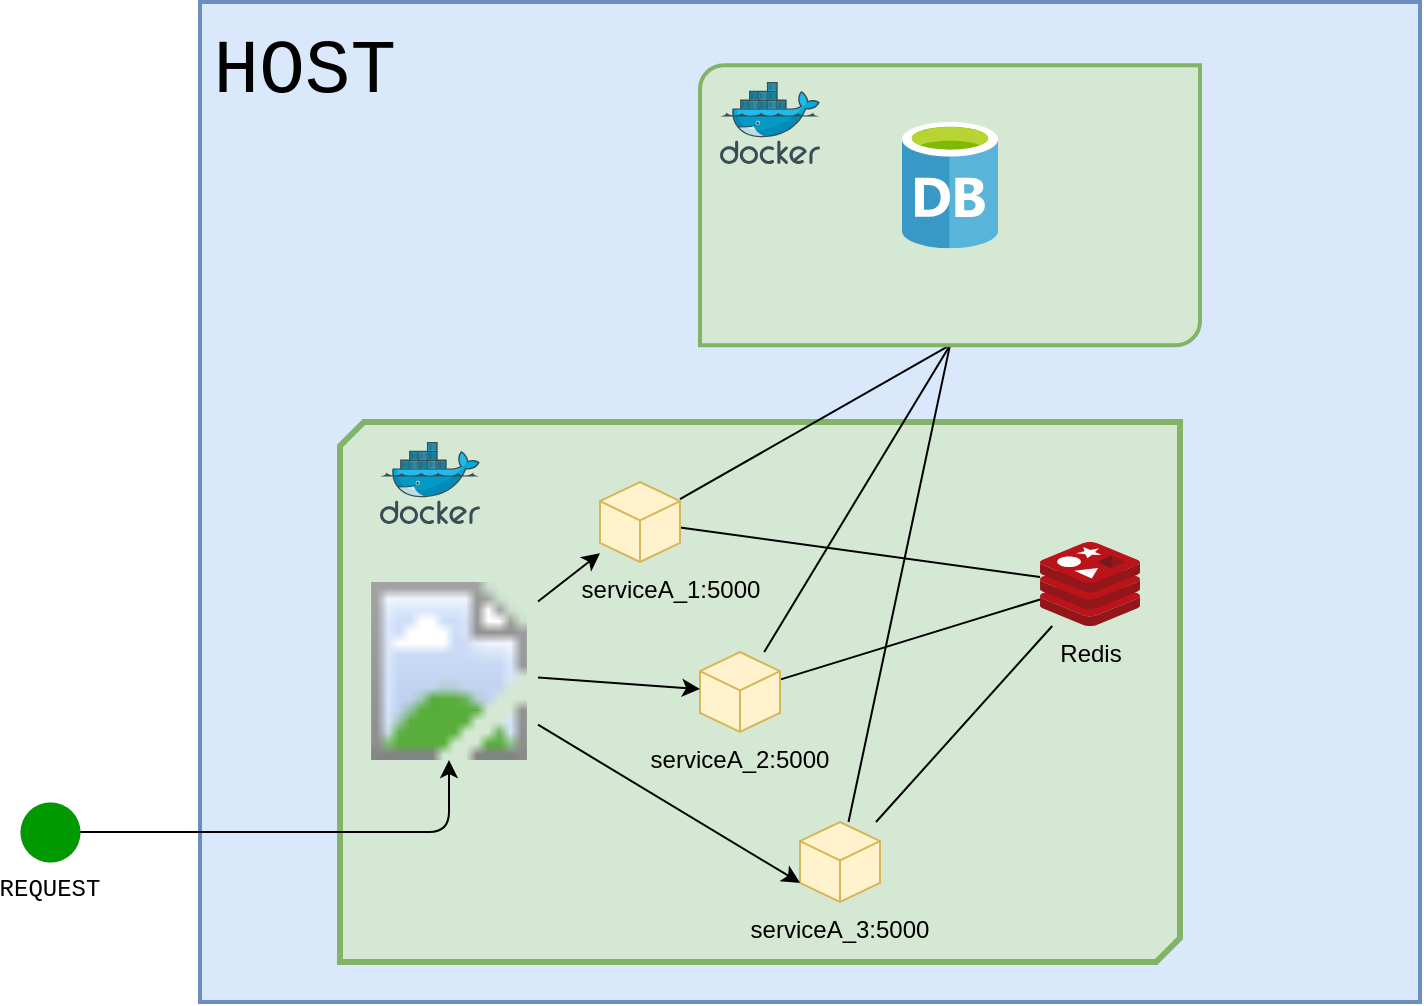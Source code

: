 <mxfile version="20.5.1"><diagram id="W0XPu2aQFCLW2Vl4ljsa" name="Page-1"><mxGraphModel dx="866" dy="423" grid="1" gridSize="10" guides="1" tooltips="1" connect="1" arrows="1" fold="1" page="1" pageScale="1" pageWidth="1200" pageHeight="1920" math="0" shadow="0"><root><mxCell id="0"/><mxCell id="1" parent="0"/><mxCell id="o8whJhSM08FFgl2XMm49-18" value="HOST" style="rounded=0;shadow=0;labelBackgroundColor=none;labelBorderColor=none;fillStyle=solid;strokeWidth=2;fontFamily=Courier New;fontSize=38;fillColor=#dae8fc;labelPosition=left;verticalLabelPosition=top;align=right;verticalAlign=bottom;strokeColor=#6c8ebf;whiteSpace=wrap;spacingBottom=-60;spacingLeft=0;spacingRight=-100;" vertex="1" parent="1"><mxGeometry x="170" y="150" width="610" height="500" as="geometry"/></mxCell><mxCell id="o8whJhSM08FFgl2XMm49-24" value="" style="verticalLabelPosition=bottom;verticalAlign=top;html=1;shape=mxgraph.basic.diag_snip_rect;dx=6;shadow=0;labelBackgroundColor=none;labelBorderColor=none;fillStyle=solid;strokeColor=#82b366;strokeWidth=3;fontFamily=Courier New;fontSize=38;fillColor=#d5e8d4;" vertex="1" parent="1"><mxGeometry x="240" y="360" width="420" height="270" as="geometry"/></mxCell><mxCell id="o8whJhSM08FFgl2XMm49-25" style="edgeStyle=orthogonalEdgeStyle;orthogonalLoop=1;jettySize=auto;html=1;fontFamily=Courier New;fontSize=38;fontColor=default;endArrow=classic;endFill=1;" edge="1" parent="1" source="o8whJhSM08FFgl2XMm49-17" target="o8whJhSM08FFgl2XMm49-23"><mxGeometry relative="1" as="geometry"/></mxCell><mxCell id="o8whJhSM08FFgl2XMm49-17" value="REQUEST" style="ellipse;whiteSpace=wrap;html=1;aspect=fixed;shadow=0;labelBackgroundColor=none;labelBorderColor=none;fillStyle=solid;strokeWidth=0;fontFamily=Courier New;fontSize=12;fontColor=#000000;fillColor=#009900;labelPosition=center;verticalLabelPosition=bottom;align=center;verticalAlign=top;" vertex="1" parent="1"><mxGeometry x="80" y="550" width="30" height="30" as="geometry"/></mxCell><mxCell id="o8whJhSM08FFgl2XMm49-56" style="edgeStyle=none;orthogonalLoop=1;jettySize=auto;html=1;fontFamily=Courier New;fontSize=38;fontColor=default;endArrow=none;endFill=0;" edge="1" parent="1" source="o8whJhSM08FFgl2XMm49-7" target="o8whJhSM08FFgl2XMm49-15"><mxGeometry relative="1" as="geometry"/></mxCell><mxCell id="o8whJhSM08FFgl2XMm49-58" style="orthogonalLoop=1;jettySize=auto;html=1;fontFamily=Courier New;fontSize=38;fontColor=default;entryX=0.5;entryY=1;entryDx=0;entryDy=0;entryPerimeter=0;endArrow=none;endFill=0;" edge="1" parent="1" source="o8whJhSM08FFgl2XMm49-7" target="o8whJhSM08FFgl2XMm49-57"><mxGeometry relative="1" as="geometry"/></mxCell><mxCell id="o8whJhSM08FFgl2XMm49-7" value="serviceA_1:5000" style="shape=mxgraph.basic.isocube;isoAngle=15;labelPosition=center;verticalLabelPosition=bottom;align=center;verticalAlign=top;fillColor=#fff2cc;strokeColor=#d6b656;rounded=0;spacingRight=-31;" vertex="1" parent="1"><mxGeometry x="370" y="390" width="40" height="40" as="geometry"/></mxCell><mxCell id="o8whJhSM08FFgl2XMm49-55" style="edgeStyle=none;orthogonalLoop=1;jettySize=auto;html=1;fontFamily=Courier New;fontSize=38;fontColor=default;endArrow=none;endFill=0;" edge="1" parent="1" source="o8whJhSM08FFgl2XMm49-10" target="o8whJhSM08FFgl2XMm49-15"><mxGeometry relative="1" as="geometry"/></mxCell><mxCell id="o8whJhSM08FFgl2XMm49-59" style="orthogonalLoop=1;jettySize=auto;html=1;entryX=0.5;entryY=1;entryDx=0;entryDy=0;entryPerimeter=0;fontFamily=Courier New;fontSize=38;fontColor=default;endArrow=none;endFill=0;" edge="1" parent="1" source="o8whJhSM08FFgl2XMm49-10" target="o8whJhSM08FFgl2XMm49-57"><mxGeometry relative="1" as="geometry"/></mxCell><mxCell id="o8whJhSM08FFgl2XMm49-10" value="serviceA_2:5000" style="shape=mxgraph.basic.isocube;isoAngle=15;labelPosition=center;verticalLabelPosition=bottom;align=center;verticalAlign=top;fillColor=#fff2cc;strokeColor=#d6b656;rounded=0;" vertex="1" parent="1"><mxGeometry x="420" y="475" width="40" height="40" as="geometry"/></mxCell><mxCell id="o8whJhSM08FFgl2XMm49-15" value="Redis" style="aspect=fixed;html=1;points=[];align=center;image;fontSize=12;image=img/lib/mscae/Cache_Redis_Product.svg;labelBackgroundColor=none;" vertex="1" parent="1"><mxGeometry x="590" y="420" width="50" height="42" as="geometry"/></mxCell><mxCell id="o8whJhSM08FFgl2XMm49-52" style="edgeStyle=none;orthogonalLoop=1;jettySize=auto;html=1;fontFamily=Courier New;fontSize=38;fontColor=default;endArrow=none;endFill=0;" edge="1" parent="1" source="o8whJhSM08FFgl2XMm49-12" target="o8whJhSM08FFgl2XMm49-15"><mxGeometry relative="1" as="geometry"/></mxCell><mxCell id="o8whJhSM08FFgl2XMm49-60" style="orthogonalLoop=1;jettySize=auto;html=1;fontFamily=Courier New;fontSize=38;fontColor=default;entryX=0.5;entryY=1;entryDx=0;entryDy=0;entryPerimeter=0;endArrow=none;endFill=0;" edge="1" parent="1" source="o8whJhSM08FFgl2XMm49-12" target="o8whJhSM08FFgl2XMm49-57"><mxGeometry relative="1" as="geometry"><mxPoint x="550" y="330" as="targetPoint"/></mxGeometry></mxCell><mxCell id="o8whJhSM08FFgl2XMm49-12" value="serviceA_3:5000" style="shape=mxgraph.basic.isocube;isoAngle=15;labelPosition=center;verticalLabelPosition=bottom;align=center;verticalAlign=top;fillColor=#fff2cc;strokeColor=#d6b656;rounded=0;" vertex="1" parent="1"><mxGeometry x="470" y="560" width="40" height="40" as="geometry"/></mxCell><mxCell id="o8whJhSM08FFgl2XMm49-49" value="" style="edgeStyle=none;orthogonalLoop=1;jettySize=auto;html=1;fontFamily=Courier New;fontSize=38;fontColor=default;" edge="1" parent="1" source="o8whJhSM08FFgl2XMm49-23" target="o8whJhSM08FFgl2XMm49-10"><mxGeometry relative="1" as="geometry"/></mxCell><mxCell id="o8whJhSM08FFgl2XMm49-50" style="edgeStyle=none;orthogonalLoop=1;jettySize=auto;html=1;fontFamily=Courier New;fontSize=38;fontColor=default;" edge="1" parent="1" source="o8whJhSM08FFgl2XMm49-23" target="o8whJhSM08FFgl2XMm49-7"><mxGeometry relative="1" as="geometry"/></mxCell><mxCell id="o8whJhSM08FFgl2XMm49-57" value="" style="verticalLabelPosition=bottom;verticalAlign=top;html=1;shape=mxgraph.basic.diag_round_rect;dx=6;shadow=0;labelBackgroundColor=none;labelBorderColor=none;fillStyle=solid;strokeColor=#82b366;strokeWidth=2;fontFamily=Courier New;fontSize=38;fillColor=#d5e8d4;" vertex="1" parent="1"><mxGeometry x="420" y="181.58" width="250" height="140" as="geometry"/></mxCell><mxCell id="o8whJhSM08FFgl2XMm49-51" style="edgeStyle=none;orthogonalLoop=1;jettySize=auto;html=1;entryX=0;entryY=0;entryDx=0;entryDy=30.397;entryPerimeter=0;fontFamily=Courier New;fontSize=38;fontColor=default;" edge="1" parent="1" source="o8whJhSM08FFgl2XMm49-23" target="o8whJhSM08FFgl2XMm49-12"><mxGeometry relative="1" as="geometry"/></mxCell><mxCell id="o8whJhSM08FFgl2XMm49-23" value="" style="shape=image;html=1;verticalLabelPosition=bottom;verticalAlign=top;imageAspect=1;aspect=fixed;image=https://assets.website-files.com/627ba6588811eca90ffd6f2a/6282a6b3ace7192d4c5a7d5c_nginx.png;shadow=0;labelBackgroundColor=none;labelBorderColor=none;fillStyle=solid;strokeColor=#0000FF;strokeWidth=0;fontFamily=Courier New;fontSize=38;fontColor=default;fillColor=none;" vertex="1" parent="1"><mxGeometry x="250" y="440" width="89" height="89" as="geometry"/></mxCell><mxCell id="o8whJhSM08FFgl2XMm49-36" value="" style="aspect=fixed;html=1;points=[];align=center;image;fontSize=12;image=img/lib/mscae/Docker.svg;shadow=0;labelBackgroundColor=none;labelBorderColor=none;fillStyle=solid;strokeColor=#000000;strokeWidth=2;fontFamily=Courier New;fontColor=default;fillColor=none;" vertex="1" parent="1"><mxGeometry x="260" y="370" width="50" height="41" as="geometry"/></mxCell><mxCell id="o8whJhSM08FFgl2XMm49-13" value="" style="aspect=fixed;html=1;points=[];align=center;image;fontSize=12;image=img/lib/mscae/Database_General.svg;" vertex="1" parent="1"><mxGeometry x="521" y="210" width="48" height="63.16" as="geometry"/></mxCell><mxCell id="o8whJhSM08FFgl2XMm49-61" value="" style="aspect=fixed;html=1;points=[];align=center;image;fontSize=12;image=img/lib/mscae/Docker.svg;shadow=0;labelBackgroundColor=none;labelBorderColor=none;fillStyle=solid;strokeColor=#000000;strokeWidth=2;fontFamily=Courier New;fontColor=default;fillColor=none;" vertex="1" parent="1"><mxGeometry x="430" y="190" width="50" height="41" as="geometry"/></mxCell></root></mxGraphModel></diagram></mxfile>